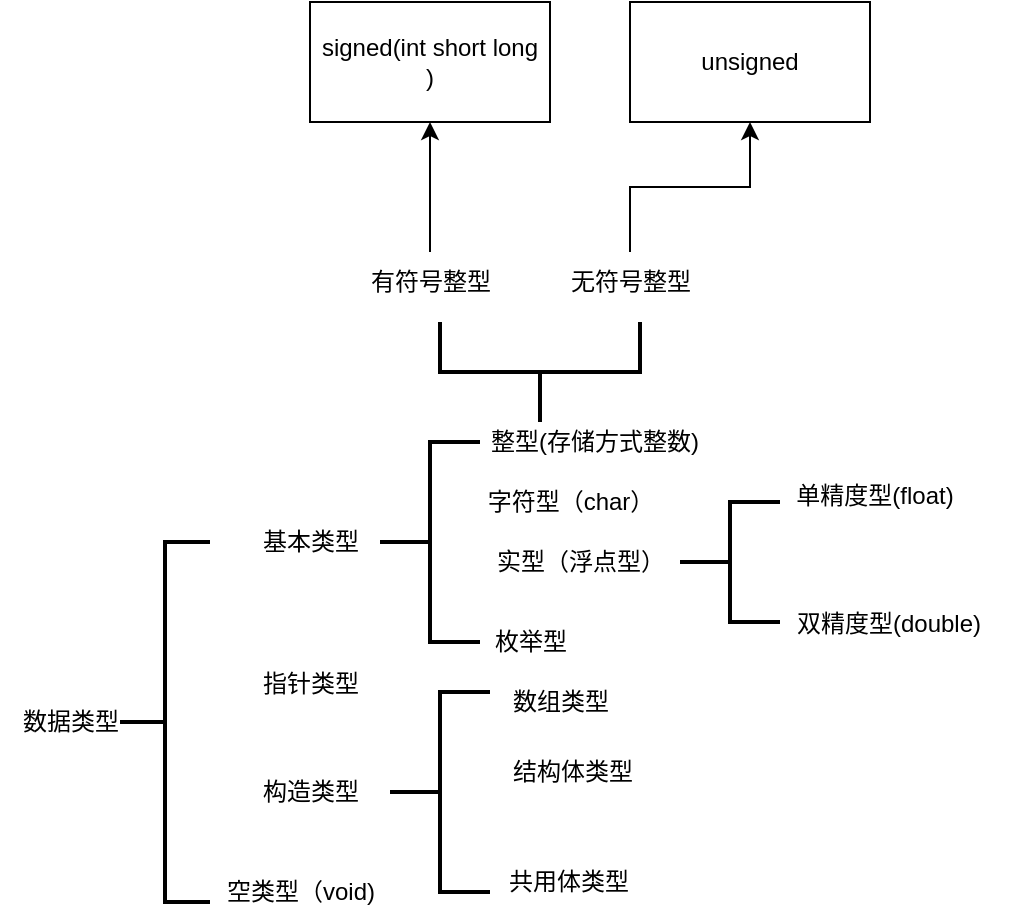 <mxfile version="20.1.1" type="github">
  <diagram id="8iAWAUzTFsbCDmBxHeGa" name="第 1 页">
    <mxGraphModel dx="540" dy="1764" grid="1" gridSize="10" guides="1" tooltips="1" connect="1" arrows="1" fold="1" page="1" pageScale="1" pageWidth="827" pageHeight="1169" math="0" shadow="0">
      <root>
        <mxCell id="0" />
        <mxCell id="1" parent="0" />
        <mxCell id="n3k0nV79KyuZ0cb1bq1j-1" value="" style="strokeWidth=2;html=1;shape=mxgraph.flowchart.annotation_2;align=left;labelPosition=right;pointerEvents=1;" vertex="1" parent="1">
          <mxGeometry x="95" y="230" width="45" height="180" as="geometry" />
        </mxCell>
        <mxCell id="n3k0nV79KyuZ0cb1bq1j-2" value="数据类型" style="text;html=1;align=center;verticalAlign=middle;resizable=0;points=[];autosize=1;strokeColor=none;fillColor=none;" vertex="1" parent="1">
          <mxGeometry x="35" y="305" width="70" height="30" as="geometry" />
        </mxCell>
        <mxCell id="n3k0nV79KyuZ0cb1bq1j-3" value="基本类型" style="text;html=1;align=center;verticalAlign=middle;resizable=0;points=[];autosize=1;strokeColor=none;fillColor=none;" vertex="1" parent="1">
          <mxGeometry x="155" y="215" width="70" height="30" as="geometry" />
        </mxCell>
        <mxCell id="n3k0nV79KyuZ0cb1bq1j-4" value="构造类型" style="text;html=1;align=center;verticalAlign=middle;resizable=0;points=[];autosize=1;strokeColor=none;fillColor=none;" vertex="1" parent="1">
          <mxGeometry x="155" y="340" width="70" height="30" as="geometry" />
        </mxCell>
        <mxCell id="n3k0nV79KyuZ0cb1bq1j-8" value="指针类型" style="text;html=1;align=center;verticalAlign=middle;resizable=0;points=[];autosize=1;strokeColor=none;fillColor=none;" vertex="1" parent="1">
          <mxGeometry x="155" y="286" width="70" height="30" as="geometry" />
        </mxCell>
        <mxCell id="n3k0nV79KyuZ0cb1bq1j-9" value="空类型（void)" style="text;html=1;align=center;verticalAlign=middle;resizable=0;points=[];autosize=1;strokeColor=none;fillColor=none;" vertex="1" parent="1">
          <mxGeometry x="135" y="390" width="100" height="30" as="geometry" />
        </mxCell>
        <mxCell id="n3k0nV79KyuZ0cb1bq1j-18" value="" style="strokeWidth=2;html=1;shape=mxgraph.flowchart.annotation_2;align=left;labelPosition=right;pointerEvents=1;" vertex="1" parent="1">
          <mxGeometry x="225" y="180" width="50" height="100" as="geometry" />
        </mxCell>
        <mxCell id="n3k0nV79KyuZ0cb1bq1j-20" value="整型(存储方式整数)" style="text;html=1;align=center;verticalAlign=middle;resizable=0;points=[];autosize=1;strokeColor=none;fillColor=none;" vertex="1" parent="1">
          <mxGeometry x="267" y="165" width="130" height="30" as="geometry" />
        </mxCell>
        <mxCell id="n3k0nV79KyuZ0cb1bq1j-22" value="字符型（char）" style="text;html=1;align=center;verticalAlign=middle;resizable=0;points=[];autosize=1;strokeColor=none;fillColor=none;" vertex="1" parent="1">
          <mxGeometry x="265" y="195" width="110" height="30" as="geometry" />
        </mxCell>
        <mxCell id="n3k0nV79KyuZ0cb1bq1j-23" value="实型（浮点型）" style="text;html=1;align=center;verticalAlign=middle;resizable=0;points=[];autosize=1;strokeColor=none;fillColor=none;" vertex="1" parent="1">
          <mxGeometry x="270" y="225" width="110" height="30" as="geometry" />
        </mxCell>
        <mxCell id="n3k0nV79KyuZ0cb1bq1j-24" value="枚举型" style="text;html=1;align=center;verticalAlign=middle;resizable=0;points=[];autosize=1;strokeColor=none;fillColor=none;" vertex="1" parent="1">
          <mxGeometry x="270" y="265" width="60" height="30" as="geometry" />
        </mxCell>
        <mxCell id="n3k0nV79KyuZ0cb1bq1j-25" value="" style="strokeWidth=2;html=1;shape=mxgraph.flowchart.annotation_2;align=left;labelPosition=right;pointerEvents=1;" vertex="1" parent="1">
          <mxGeometry x="375" y="210" width="50" height="60" as="geometry" />
        </mxCell>
        <mxCell id="n3k0nV79KyuZ0cb1bq1j-26" value="单精度型(float)" style="text;html=1;align=center;verticalAlign=middle;resizable=0;points=[];autosize=1;strokeColor=none;fillColor=none;" vertex="1" parent="1">
          <mxGeometry x="422" y="192" width="100" height="30" as="geometry" />
        </mxCell>
        <mxCell id="n3k0nV79KyuZ0cb1bq1j-27" value="双精度型(double)" style="text;html=1;align=center;verticalAlign=middle;resizable=0;points=[];autosize=1;strokeColor=none;fillColor=none;" vertex="1" parent="1">
          <mxGeometry x="419" y="256" width="120" height="30" as="geometry" />
        </mxCell>
        <mxCell id="n3k0nV79KyuZ0cb1bq1j-28" value="" style="strokeWidth=2;html=1;shape=mxgraph.flowchart.annotation_2;align=left;labelPosition=right;pointerEvents=1;" vertex="1" parent="1">
          <mxGeometry x="230" y="305" width="50" height="100" as="geometry" />
        </mxCell>
        <mxCell id="n3k0nV79KyuZ0cb1bq1j-30" value="数组类型" style="text;html=1;align=center;verticalAlign=middle;resizable=0;points=[];autosize=1;strokeColor=none;fillColor=none;" vertex="1" parent="1">
          <mxGeometry x="280" y="295" width="70" height="30" as="geometry" />
        </mxCell>
        <mxCell id="n3k0nV79KyuZ0cb1bq1j-32" value="结构体类型" style="text;html=1;align=center;verticalAlign=middle;resizable=0;points=[];autosize=1;strokeColor=none;fillColor=none;" vertex="1" parent="1">
          <mxGeometry x="281" y="330" width="80" height="30" as="geometry" />
        </mxCell>
        <mxCell id="n3k0nV79KyuZ0cb1bq1j-33" value="共用体类型" style="text;html=1;align=center;verticalAlign=middle;resizable=0;points=[];autosize=1;strokeColor=none;fillColor=none;" vertex="1" parent="1">
          <mxGeometry x="279" y="385" width="80" height="30" as="geometry" />
        </mxCell>
        <mxCell id="n3k0nV79KyuZ0cb1bq1j-36" value="" style="strokeWidth=2;html=1;shape=mxgraph.flowchart.annotation_2;align=left;labelPosition=right;pointerEvents=1;rotation=-90;" vertex="1" parent="1">
          <mxGeometry x="280" y="95" width="50" height="100" as="geometry" />
        </mxCell>
        <mxCell id="n3k0nV79KyuZ0cb1bq1j-40" value="" style="edgeStyle=orthogonalEdgeStyle;rounded=0;orthogonalLoop=1;jettySize=auto;html=1;" edge="1" parent="1" source="n3k0nV79KyuZ0cb1bq1j-37" target="n3k0nV79KyuZ0cb1bq1j-39">
          <mxGeometry relative="1" as="geometry" />
        </mxCell>
        <mxCell id="n3k0nV79KyuZ0cb1bq1j-37" value="有符号整型" style="text;html=1;align=center;verticalAlign=middle;resizable=0;points=[];autosize=1;strokeColor=none;fillColor=none;" vertex="1" parent="1">
          <mxGeometry x="210" y="85" width="80" height="30" as="geometry" />
        </mxCell>
        <mxCell id="n3k0nV79KyuZ0cb1bq1j-42" value="" style="edgeStyle=orthogonalEdgeStyle;rounded=0;orthogonalLoop=1;jettySize=auto;html=1;" edge="1" parent="1" source="n3k0nV79KyuZ0cb1bq1j-38" target="n3k0nV79KyuZ0cb1bq1j-41">
          <mxGeometry relative="1" as="geometry" />
        </mxCell>
        <mxCell id="n3k0nV79KyuZ0cb1bq1j-38" value="无符号整型" style="text;html=1;align=center;verticalAlign=middle;resizable=0;points=[];autosize=1;strokeColor=none;fillColor=none;" vertex="1" parent="1">
          <mxGeometry x="310" y="85" width="80" height="30" as="geometry" />
        </mxCell>
        <mxCell id="n3k0nV79KyuZ0cb1bq1j-39" value="signed(int short long&lt;br&gt;)" style="whiteSpace=wrap;html=1;" vertex="1" parent="1">
          <mxGeometry x="190" y="-40" width="120" height="60" as="geometry" />
        </mxCell>
        <mxCell id="n3k0nV79KyuZ0cb1bq1j-41" value="unsigned" style="whiteSpace=wrap;html=1;" vertex="1" parent="1">
          <mxGeometry x="350" y="-40" width="120" height="60" as="geometry" />
        </mxCell>
      </root>
    </mxGraphModel>
  </diagram>
</mxfile>
